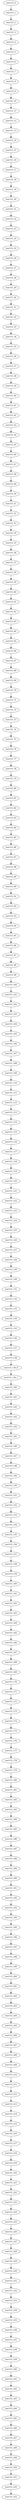 digraph G {
test153_0->test153_1;
test153_1->test153_2;
test153_2->test153_3;
test153_3->test153_4;
test153_4->test153_5;
test153_5->test153_6;
test153_6->test153_7;
test153_7->test153_8;
test153_8->test153_9;
test153_9->test153_10;
test153_10->test153_11;
test153_11->test153_12;
test153_12->test153_13;
test153_13->test153_14;
test153_14->test153_15;
test153_15->test153_16;
test153_16->test153_17;
test153_17->test153_18;
test153_18->test153_19;
test153_19->test153_20;
test153_20->test153_21;
test153_21->test153_22;
test153_22->test153_23;
test153_23->test153_24;
test153_24->test153_25;
test153_25->test153_26;
test153_26->test153_27;
test153_27->test153_28;
test153_28->test153_29;
test153_29->test153_30;
test153_30->test153_31;
test153_31->test153_32;
test153_32->test153_33;
test153_33->test153_34;
test153_34->test153_35;
test153_35->test153_36;
test153_36->test153_37;
test153_37->test153_38;
test153_38->test153_39;
test153_39->test153_40;
test153_40->test153_41;
test153_41->test153_42;
test153_42->test153_43;
test153_43->test153_44;
test153_44->test153_45;
test153_45->test153_46;
test153_46->test153_47;
test153_47->test153_48;
test153_48->test153_49;
test153_49->test153_50;
test153_50->test153_51;
test153_51->test153_52;
test153_52->test153_53;
test153_53->test153_54;
test153_54->test153_55;
test153_55->test153_56;
test153_56->test153_57;
test153_57->test153_58;
test153_58->test153_59;
test153_59->test153_60;
test153_60->test153_61;
test153_61->test153_62;
test153_62->test153_63;
test153_63->test153_64;
test153_64->test153_65;
test153_65->test153_66;
test153_66->test153_67;
test153_67->test153_68;
test153_68->test153_69;
test153_69->test153_70;
test153_70->test153_71;
test153_71->test153_72;
test153_72->test153_73;
test153_73->test153_74;
test153_74->test153_75;
test153_75->test153_76;
test153_76->test153_77;
test153_77->test153_78;
test153_78->test153_79;
test153_79->test153_80;
test153_80->test153_81;
test153_81->test153_82;
test153_82->test153_83;
test153_83->test153_84;
test153_84->test153_85;
test153_85->test153_86;
test153_86->test153_87;
test153_87->test153_88;
test153_88->test153_89;
test153_89->test153_90;
test153_90->test153_91;
test153_91->test153_92;
test153_92->test153_93;
test153_93->test153_94;
test153_94->test153_95;
test153_95->test153_96;
test153_96->test153_97;
test153_97->test153_98;
test153_98->test153_99;
test153_99->test153_100;
test153_100->test153_101;
test153_101->test153_102;
test153_102->test153_103;
test153_103->test153_104;
test153_104->test153_105;
test153_105->test153_106;
test153_106->test153_107;
test153_107->test153_108;
test153_108->test153_109;
test153_109->test153_110;
test153_110->test153_111;
test153_111->test153_112;
test153_112->test153_113;
test153_113->test153_114;
test153_114->test153_115;
test153_115->test153_116;
test153_116->test153_117;
test153_117->test153_118;
test153_118->test153_119;
test153_119->test153_120;
test153_120->test153_121;
test153_121->test153_122;
test153_122->test153_123;
test153_123->test153_124;
test153_124->test153_125;
test153_125->test153_126;
test153_126->test153_127;
test153_127->test153_128;
test153_128->test153_129;
test153_129->test153_130;
test153_130->test153_131;
test153_131->test153_132;
test153_132->test153_133;
test153_133->test153_134;
test153_134->test153_135;
test153_135->test153_136;
test153_136->test153_137;
test153_137->test153_138;
test153_138->test153_139_0;
test153_139_0->test153_139_1;
test153_139_1->test153_140;
test153_140->test153_141;
test153_141->test153_142;
test153_142->test153_143;
test153_143->test153_144;
test153_144->test153_145;
test153_145->test153_146;
test153_146->test153_147;
test153_147->test153_148;
test153_148->test153_149;
test153_149->test153_150;
test153_150->test153_151;
test153_151->test153_152;
test153_152->test153_153;
test153_153->test153_154;
test153_154->test153_155;
test153_155->test153_156;
test153_156->test153_157;
test153_157->test153_158;
test153_158->test153_159;
test153_159->test153_160;
test153_160->test153_161;
test153_161->test153_162;
test153_162->test153_163;
test153_163->test153_164;
test153_164->test153_165;
test153_165->test153_166;
test153_166->test153_167;
test153_167->test153_168;
test153_168->test153_169;
test153_169->test153_170;
test153_170->test153_171;
test153_171->test153_172;
test153_172->test153_173;
test153_173->test153_174;
test153_174->test153_175;
test153_175->test153_176;
test153_176->test153_177;
test153_177->test153_178;
test153_178->test153_179;
test153_179->test153_180;
test153_180->test153_181;
test153_181->test153_182;
test153_182->test153_183;
test153_183->test153_184;
test153_184->test153_185;
test153_185->test153_186;
test153_186->test153_187;
test153_187->test153_188;
test153_188->test153_189;
test153_189->test153_190;
test153_190->test153_191;
test153_191->test153_192;
test153_192->test153_193;
test153_193->test153_194;
test153_194->test153_195;
test153_195->test153_196;
test153_196->test153_197;
test153_197->test153_198;
test153_198->test153_199;
test153_199->test153_200;
test153_200->test153_201;
test153_201->test153_202;
test153_202->test153_203;
test153_203->test153_204;
test153_204->test153_205;
test153_205->test153_206;
test153_206->test153_207;
test153_207->test153_208;
test153_208->test153_209;
test153_209->test153_210;
test153_210->test153_211;
test153_211->test153_212;
test153_212->test153_213;
test153_213->test153_214;
test153_214->test153_215;
test153_215->test153_216;
test153_216->test153_217;
test153_217->test153_218;
test153_218->test153_219;
test153_219->test153_220;
test153_220->test153_221;
test153_221->test153_222;
test153_222->test153_223;
test153_223->test153_224;
test153_224->test153_225;
test153_225->test153_226;
test153_226->test153_227;
test153_227->test153_228;
test153_228->test153_229;
test153_229->test153_230;
test153_230->test153_231;
test153_231->test153_232;
test153_232->test153_233;
test153_233->test153_234;
test153_234->test153_235;
test153_235->test153_236;
test153_236->test153_237;
test153_237->test153_238;
test153_238->test153_239;
test153_239->test153_240;
test153_240->test153_241;
test153_241->test153_242;
test153_242->test153_243;
test153_243->test153_244;
test153_244->test153_245;
test153_245->test153_246;
test153_246->test153_247;
test153_247->test153_248;
test153_248->test153_249;
test153_249->test153_250;
test153_250->test153_251;
test153_251->test153_252;
test153_252->test153_253;

}
